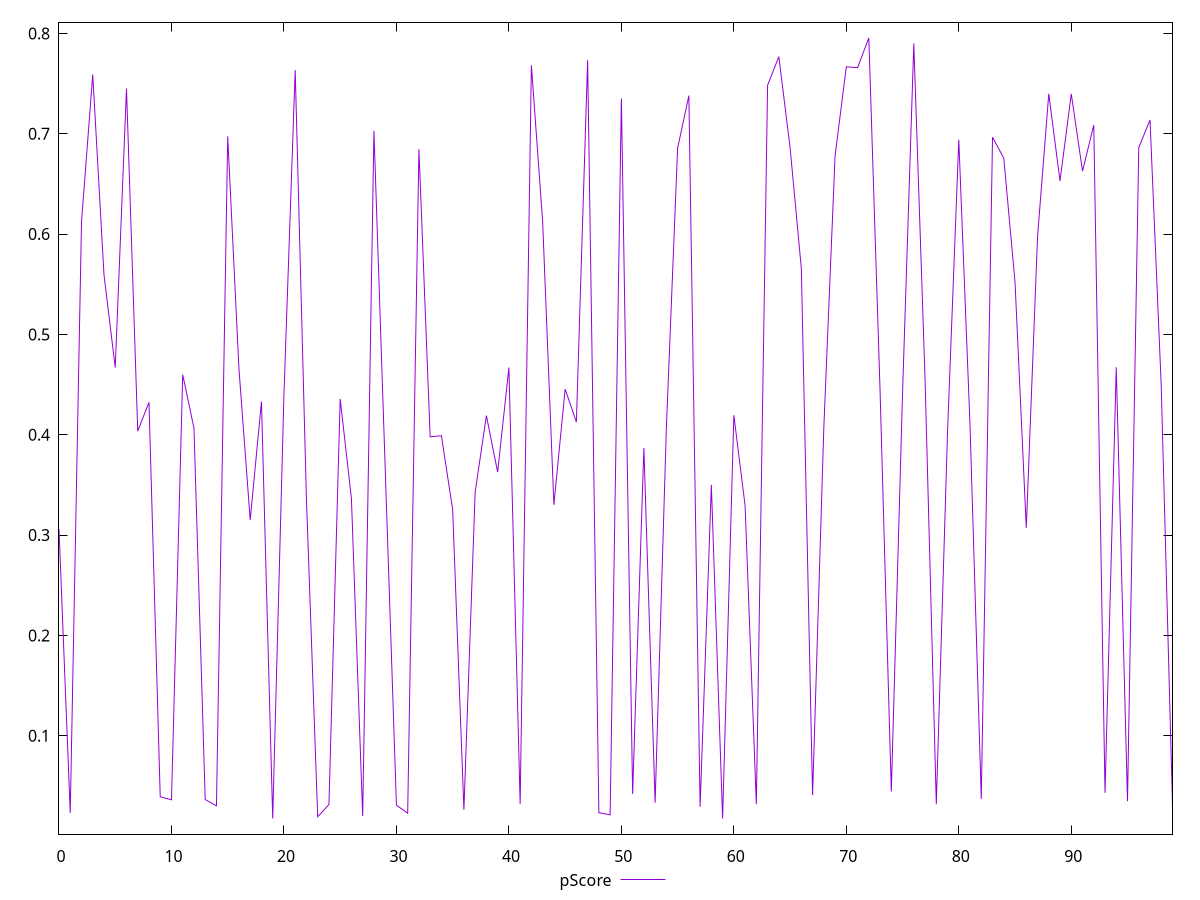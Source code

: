 reset

$pScore <<EOF
0 0.3060930725845426
1 0.023128525370405217
2 0.6119068866432553
3 0.7590381241487176
4 0.5594161893016526
5 0.46693125171019373
6 0.7450429816057044
7 0.40365906982545535
8 0.43235463727399953
9 0.0391994188444571
10 0.03613435607742149
11 0.459898498676499
12 0.40653850449175427
13 0.036384867846518454
14 0.030125659843757258
15 0.6974137865164032
16 0.465604047681514
17 0.31489014483190503
18 0.4330893121799841
19 0.0175360942566386
20 0.4402959814554643
21 0.7634602771795054
22 0.335589526256369
23 0.01927835832129654
24 0.031477645731224246
25 0.43569038949401345
26 0.336215052245673
27 0.01986804057960173
28 0.7028589921382471
29 0.36706697730437055
30 0.03074725679301138
31 0.02278391202290092
32 0.6845298424924227
33 0.3978927351649691
34 0.3990906585943804
35 0.3253095415666055
36 0.02619167700389119
37 0.34294117130380425
38 0.41907254052857545
39 0.3627823900079957
40 0.4669356600782072
41 0.03209400382282468
42 0.7682628472271376
43 0.6125645231088859
44 0.33017107422135605
45 0.445469618581289
46 0.4126258570355832
47 0.7733533245860293
48 0.023303955181395775
49 0.0211538831196057
50 0.73516960344074
51 0.04209476379142413
52 0.38694898869152095
53 0.03329912680248959
54 0.40661241181867375
55 0.6855869472459166
56 0.7380113894714184
57 0.029219244128604438
58 0.34998011272873425
59 0.017499650102764996
60 0.419517509575472
61 0.3293280980923627
62 0.03180850721582973
63 0.7484210613922428
64 0.776885626865996
65 0.6862019937436685
66 0.5657435262534236
67 0.04079047222235577
68 0.40713061302985126
69 0.6780522988767954
70 0.7667406819655883
71 0.7659417957626846
72 0.7955705056253779
73 0.44413885616033416
74 0.044423886389617084
75 0.44194780554606056
76 0.7899500165298294
77 0.4559862004778011
78 0.031696337760223736
79 0.4031468676225126
80 0.6941329463651487
81 0.40889121610158485
82 0.037016968053279475
83 0.6965855490648895
84 0.675644004477761
85 0.5519763691034751
86 0.3073173663632069
87 0.5972610964592617
88 0.7397945075664827
89 0.652918248703883
90 0.7398307239629233
91 0.6627653584582622
92 0.7086924635019363
93 0.043106295860252386
94 0.4672850142295147
95 0.034781178560416626
96 0.6861608251774225
97 0.7138188395257224
98 0.44834082137183245
99 0.030675231647496415
EOF

set key outside below
set xrange [0:99]
set yrange [0.0019382329923127387:0.8111319227358301]
set trange [0.0019382329923127387:0.8111319227358301]
set terminal svg size 640, 500 enhanced background rgb 'white'
set output "report_00013_2021-02-09T12-04-24.940Z/first-cpu-idle/samples/pages+cached/pScore/values.svg"

plot $pScore title "pScore" with line

reset
